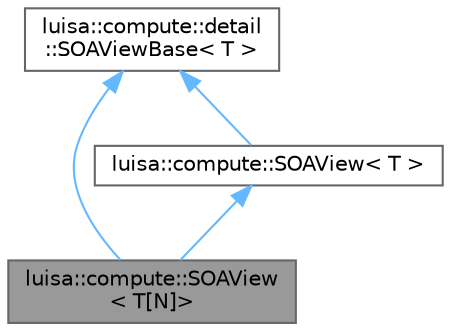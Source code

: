 digraph "luisa::compute::SOAView&lt; T[N]&gt;"
{
 // LATEX_PDF_SIZE
  bgcolor="transparent";
  edge [fontname=Helvetica,fontsize=10,labelfontname=Helvetica,labelfontsize=10];
  node [fontname=Helvetica,fontsize=10,shape=box,height=0.2,width=0.4];
  Node1 [id="Node000001",label="luisa::compute::SOAView\l\< T[N]\>",height=0.2,width=0.4,color="gray40", fillcolor="grey60", style="filled", fontcolor="black",tooltip=" "];
  Node2 -> Node1 [id="edge1_Node000001_Node000002",dir="back",color="steelblue1",style="solid",tooltip=" "];
  Node2 [id="Node000002",label="luisa::compute::detail\l::SOAViewBase\< T \>",height=0.2,width=0.4,color="gray40", fillcolor="white", style="filled",URL="$classluisa_1_1compute_1_1detail_1_1_s_o_a_view_base.html",tooltip=" "];
  Node3 -> Node1 [id="edge2_Node000001_Node000003",dir="back",color="steelblue1",style="solid",tooltip=" "];
  Node3 [id="Node000003",label="luisa::compute::SOAView\< T \>",height=0.2,width=0.4,color="gray40", fillcolor="white", style="filled",URL="$classluisa_1_1compute_1_1_s_o_a_view.html",tooltip=" "];
  Node2 -> Node3 [id="edge3_Node000003_Node000002",dir="back",color="steelblue1",style="solid",tooltip=" "];
}
